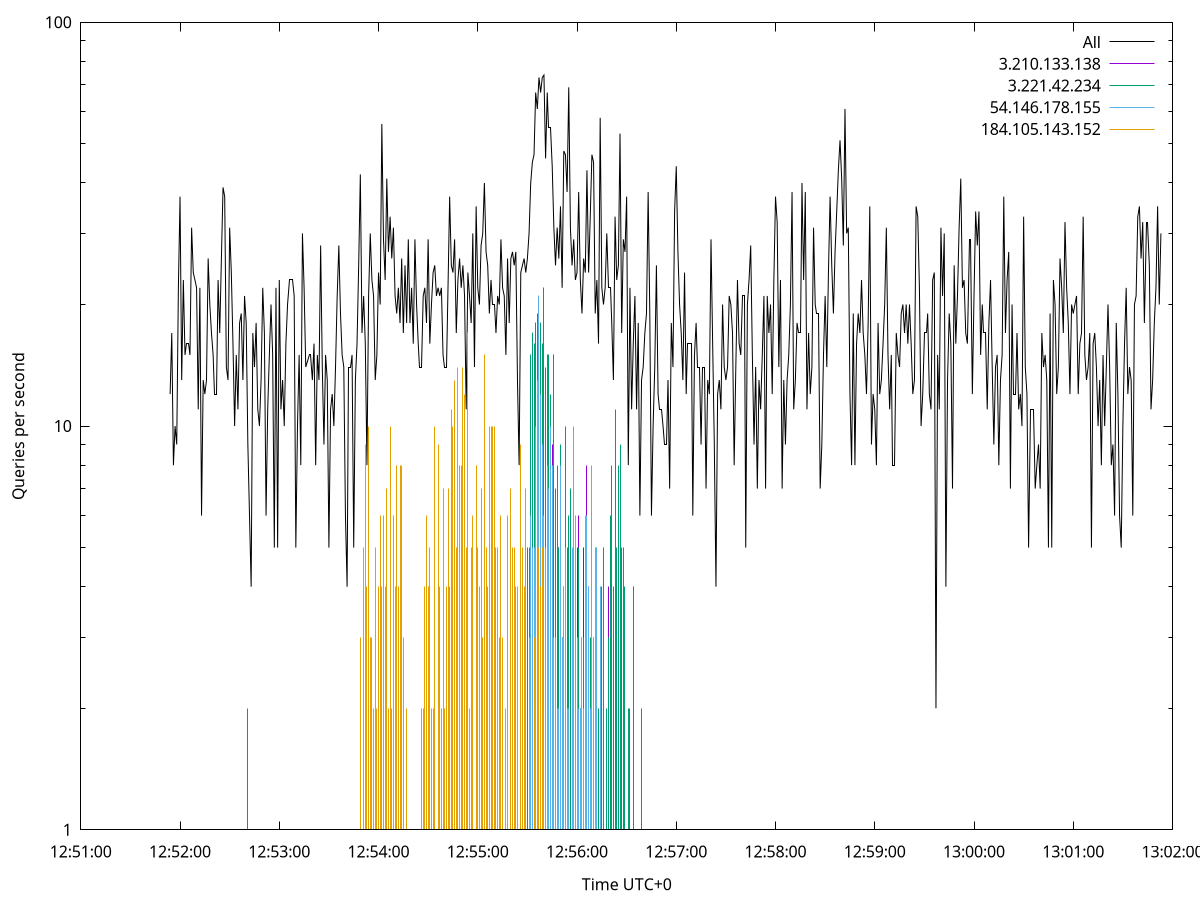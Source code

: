 set terminal pngcairo size 1024,768
set output 'Sun Jan  7 19:51:54 2024.png'
set ylabel 'Queries per second'
set xlabel 'Time UTC+0'
set xdata time
set timefmt "%s"
set log y
plot \
'-' using 1:2 linecolor 0 linetype 2 with lines title 'All', \
'-' using 1:2 linecolor 1 linetype 3 with impulses title "3.210.133.138", \
'-' using 1:2 linecolor 2 linetype 3 with impulses title "3.221.42.234", \
'-' using 1:2 linecolor 3 linetype 3 with impulses title "54.146.178.155", \
'-' using 1:2 linecolor 4 linetype 3 with impulses title "184.105.143.152"
1704631914 12
1704631915 17
1704631916 8
1704631917 10
1704631918 9
1704631919 22
1704631920 37
1704631921 13
1704631922 23
1704631923 15
1704631924 16
1704631925 16
1704631926 15
1704631927 31
1704631928 24
1704631929 23
1704631930 22
1704631931 11
1704631932 22
1704631933 6
1704631934 13
1704631935 12
1704631936 13
1704631937 26
1704631938 20
1704631939 17
1704631940 15
1704631941 12
1704631942 12
1704631943 23
1704631944 17
1704631945 26
1704631946 39
1704631947 37
1704631948 14
1704631949 13
1704631950 31
1704631951 24
1704631952 16
1704631953 10
1704631954 15
1704631955 11
1704631956 18
1704631957 19
1704631958 13
1704631959 21
1704631960 18
1704631961 9
1704631962 6
1704631963 4
1704631964 17
1704631965 14
1704631966 18
1704631967 11
1704631968 10
1704631969 13
1704631970 22
1704631971 17
1704631972 6
1704631973 11
1704631974 15
1704631975 20
1704631976 15
1704631977 5
1704631978 22
1704631979 5
1704631980 23
1704631981 11
1704631982 13
1704631983 10
1704631984 16
1704631985 20
1704631986 23
1704631987 23
1704631988 23
1704631989 21
1704631990 5
1704631991 10
1704631992 15
1704631993 8
1704631994 30
1704631995 22
1704631996 14
1704631998 15
1704631999 15
1704632000 13
1704632001 16
1704632002 8
1704632003 15
1704632004 13
1704632005 28
1704632006 14
1704632007 9
1704632008 15
1704632009 13
1704632010 5
1704632011 11
1704632012 12
1704632013 10
1704632014 14
1704632015 21
1704632016 28
1704632017 19
1704632018 15
1704632019 14
1704632020 6
1704632021 4
1704632022 14
1704632023 14
1704632024 15
1704632025 5
1704632026 13
1704632027 16
1704632028 25
1704632029 42
1704632030 17
1704632031 21
1704632032 16
1704632033 8
1704632034 21
1704632035 30
1704632036 23
1704632037 21
1704632038 13
1704632039 15
1704632040 24
1704632041 20
1704632042 56
1704632043 29
1704632044 23
1704632045 41
1704632046 27
1704632047 33
1704632048 26
1704632049 31
1704632050 21
1704632051 19
1704632052 22
1704632053 18
1704632054 26
1704632055 17
1704632056 25
1704632057 18
1704632058 29
1704632059 18
1704632060 22
1704632061 16
1704632062 29
1704632063 20
1704632064 16
1704632065 14
1704632066 14
1704632067 21
1704632068 22
1704632069 18
1704632070 29
1704632071 16
1704632072 20
1704632073 24
1704632074 25
1704632075 21
1704632076 22
1704632077 21
1704632078 22
1704632079 15
1704632080 14
1704632081 14
1704632082 22
1704632083 37
1704632084 25
1704632085 24
1704632086 29
1704632087 17
1704632088 23
1704632089 26
1704632090 22
1704632091 25
1704632092 21
1704632093 11
1704632094 24
1704632095 21
1704632096 18
1704632097 30
1704632098 14
1704632099 35
1704632100 22
1704632101 20
1704632102 28
1704632103 30
1704632104 40
1704632105 27
1704632106 25
1704632107 19
1704632108 23
1704632109 20
1704632110 20
1704632111 17
1704632112 21
1704632113 20
1704632114 29
1704632115 22
1704632116 21
1704632117 15
1704632118 26
1704632119 18
1704632120 26
1704632121 27
1704632122 25
1704632123 27
1704632124 13
1704632125 8
1704632126 24
1704632127 25
1704632128 26
1704632129 24
1704632130 26
1704632131 30
1704632132 40
1704632133 45
1704632134 47
1704632135 67
1704632136 61
1704632137 73
1704632138 67
1704632139 73
1704632140 74
1704632141 46
1704632142 67
1704632143 55
1704632144 55
1704632145 44
1704632146 31
1704632147 25
1704632148 31
1704632149 26
1704632150 35
1704632151 22
1704632152 48
1704632153 47
1704632154 38
1704632155 69
1704632156 31
1704632157 25
1704632158 29
1704632159 23
1704632160 24
1704632161 38
1704632162 23
1704632163 19
1704632164 26
1704632165 24
1704632166 43
1704632167 24
1704632168 33
1704632169 47
1704632170 45
1704632171 19
1704632172 23
1704632173 16
1704632174 58
1704632175 22
1704632176 20
1704632177 22
1704632178 30
1704632179 22
1704632180 22
1704632181 18
1704632182 13
1704632183 33
1704632184 23
1704632185 25
1704632186 53
1704632187 17
1704632188 29
1704632189 27
1704632190 37
1704632191 8
1704632192 22
1704632193 11
1704632194 16
1704632195 21
1704632196 11
1704632197 18
1704632198 6
1704632199 13
1704632200 14
1704632201 17
1704632202 19
1704632203 38
1704632204 19
1704632205 6
1704632206 10
1704632207 14
1704632208 25
1704632209 12
1704632210 11
1704632211 11
1704632212 10
1704632213 9
1704632214 9
1704632215 13
1704632216 7
1704632217 18
1704632218 14
1704632219 34
1704632220 44
1704632221 27
1704632222 20
1704632223 17
1704632224 13
1704632225 24
1704632226 12
1704632227 16
1704632228 16
1704632229 16
1704632230 6
1704632231 15
1704632232 18
1704632233 14
1704632234 14
1704632235 9
1704632236 14
1704632237 14
1704632238 7
1704632239 13
1704632240 12
1704632241 29
1704632242 16
1704632243 9
1704632244 4
1704632245 12
1704632246 13
1704632247 11
1704632248 20
1704632249 14
1704632250 13
1704632251 14
1704632252 21
1704632253 20
1704632254 17
1704632255 8
1704632256 14
1704632257 23
1704632258 16
1704632259 15
1704632260 21
1704632261 21
1704632262 5
1704632263 20
1704632264 23
1704632265 28
1704632266 15
1704632267 9
1704632268 14
1704632269 7
1704632270 13
1704632271 11
1704632272 15
1704632273 21
1704632274 7
1704632275 21
1704632276 17
1704632277 20
1704632278 12
1704632279 23
1704632280 37
1704632281 32
1704632282 14
1704632283 23
1704632284 7
1704632285 13
1704632286 9
1704632287 13
1704632288 15
1704632289 20
1704632290 38
1704632291 11
1704632292 13
1704632293 18
1704632294 17
1704632295 17
1704632296 40
1704632297 23
1704632298 38
1704632299 11
1704632300 17
1704632301 12
1704632302 14
1704632303 31
1704632304 20
1704632305 19
1704632306 19
1704632307 7
1704632308 9
1704632309 15
1704632310 21
1704632311 14
1704632312 24
1704632313 37
1704632314 25
1704632315 19
1704632316 27
1704632317 34
1704632318 43
1704632319 51
1704632320 41
1704632321 28
1704632322 61
1704632323 30
1704632324 31
1704632325 12
1704632326 8
1704632327 19
1704632328 8
1704632329 16
1704632330 19
1704632331 17
1704632332 23
1704632333 17
1704632334 15
1704632335 12
1704632336 18
1704632337 35
1704632338 9
1704632339 12
1704632340 11
1704632341 8
1704632342 18
1704632343 12
1704632344 13
1704632345 16
1704632346 20
1704632347 31
1704632348 15
1704632349 11
1704632350 15
1704632351 8
1704632352 8
1704632353 17
1704632354 15
1704632355 14
1704632356 19
1704632357 20
1704632358 17
1704632359 20
1704632360 16
1704632361 20
1704632362 16
1704632363 12
1704632364 13
1704632365 35
1704632366 33
1704632367 22
1704632368 10
1704632369 12
1704632370 17
1704632371 17
1704632372 19
1704632373 12
1704632374 11
1704632375 23
1704632376 24
1704632377 2
1704632378 15
1704632379 11
1704632380 31
1704632381 21
1704632382 30
1704632383 4
1704632384 13
1704632385 19
1704632386 16
1704632387 7
1704632388 25
1704632389 16
1704632390 21
1704632391 31
1704632392 41
1704632393 22
1704632394 23
1704632395 17
1704632396 16
1704632397 29
1704632398 29
1704632399 12
1704632400 21
1704632401 34
1704632402 28
1704632403 34
1704632404 15
1704632405 20
1704632406 17
1704632407 17
1704632408 11
1704632409 18
1704632410 23
1704632411 14
1704632412 9
1704632413 14
1704632414 15
1704632415 8
1704632416 13
1704632417 15
1704632418 37
1704632419 17
1704632420 23
1704632421 27
1704632422 7
1704632423 20
1704632424 12
1704632425 12
1704632426 17
1704632427 11
1704632428 12
1704632429 10
1704632430 33
1704632431 14
1704632432 12
1704632433 5
1704632434 11
1704632435 11
1704632436 11
1704632437 7
1704632438 8
1704632439 9
1704632440 7
1704632441 17
1704632442 14
1704632443 15
1704632444 13
1704632445 5
1704632446 19
1704632447 5
1704632448 23
1704632449 20
1704632450 12
1704632451 14
1704632452 26
1704632453 22
1704632454 17
1704632455 32
1704632456 22
1704632457 18
1704632458 12
1704632459 20
1704632460 19
1704632461 20
1704632462 21
1704632463 12
1704632464 16
1704632465 17
1704632466 33
1704632467 15
1704632468 13
1704632469 14
1704632470 17
1704632471 5
1704632472 16
1704632473 17
1704632474 14
1704632475 10
1704632476 13
1704632477 8
1704632478 15
1704632479 10
1704632480 14
1704632481 20
1704632482 14
1704632483 8
1704632484 9
1704632485 6
1704632486 18
1704632487 12
1704632488 6
1704632489 5
1704632490 10
1704632491 16
1704632492 22
1704632493 12
1704632494 14
1704632495 13
1704632496 6
1704632497 20
1704632498 21
1704632499 33
1704632500 35
1704632501 26
1704632502 32
1704632503 18
1704632504 32
1704632505 32
1704632506 25
1704632507 11
1704632508 13
1704632509 18
1704632510 22
1704632511 35
1704632512 20
1704632513 30

e
1704632022 1
1704632130 1
1704632131 4
1704632132 4
1704632133 8
1704632134 9
1704632135 8
1704632136 6
1704632137 8
1704632138 4
1704632139 12
1704632140 12
1704632141 10
1704632142 11
1704632143 8
1704632144 11
1704632145 9
1704632146 6
1704632147 3
1704632148 4
1704632149 5
1704632150 3
1704632151 3
1704632152 2
1704632153 6
1704632154 1
1704632155 5
1704632156 2
1704632157 2
1704632158 2
1704632159 4
1704632160 5
1704632161 6
1704632162 2
1704632163 3
1704632164 5
1704632165 5
1704632166 8
1704632167 4
1704632169 2
1704632170 2
1704632171 2
1704632173 1
1704632174 3
1704632175 3
1704632177 1
1704632179 4
1704632181 1
1704632182 1
1704632183 1

e
1704631960 1
1704631961 2
1704631983 1
1704632032 1
1704632129 5
1704632130 5
1704632131 5
1704632132 15
1704632133 17
1704632134 16
1704632135 18
1704632136 19
1704632137 9
1704632138 18
1704632139 16
1704632140 22
1704632141 14
1704632142 15
1704632143 15
1704632144 12
1704632145 8
1704632146 15
1704632147 7
1704632148 8
1704632149 5
1704632150 9
1704632151 3
1704632152 4
1704632153 10
1704632154 5
1704632155 6
1704632156 7
1704632157 3
1704632158 4
1704632160 2
1704632161 5
1704632162 2
1704632163 1
1704632164 3
1704632165 2
1704632166 2
1704632167 1
1704632168 3
1704632169 4
1704632170 3
1704632171 1
1704632172 5
1704632173 2
1704632174 1
1704632175 4
1704632176 5
1704632177 1
1704632178 2
1704632179 3
1704632180 6
1704632181 8
1704632182 4
1704632183 11
1704632184 5
1704632185 8
1704632186 9
1704632187 5
1704632188 5
1704632189 4
1704632190 1
1704632191 2
1704632192 2
1704632194 4
1704632199 2
1704632204 1
1704632205 1
1704632500 1

e
1704632131 3
1704632132 6
1704632133 5
1704632134 5
1704632135 10
1704632136 13
1704632137 21
1704632138 12
1704632139 9
1704632140 6
1704632141 5
1704632142 8
1704632143 7
1704632144 10
1704632145 8
1704632146 3
1704632147 3
1704632148 2
1704632149 2
1704632150 8
1704632151 3
1704632152 4
1704632153 5
1704632154 2
1704632155 2
1704632157 5
1704632158 10
1704632159 6
1704632160 3
1704632161 2
1704632162 2
1704632163 3
1704632164 2
1704632165 6
1704632166 6
1704632167 4
1704632168 2
1704632169 8
1704632170 3
1704632171 5
1704632172 5
1704632174 4

e
1704632029 3
1704632030 1
1704632031 5
1704632032 9
1704632033 4
1704632034 10
1704632035 3
1704632036 3
1704632037 2
1704632038 5
1704632039 2
1704632040 4
1704632041 6
1704632042 4
1704632043 6
1704632044 4
1704632045 7
1704632046 2
1704632047 10
1704632048 2
1704632049 6
1704632050 4
1704632051 8
1704632052 4
1704632053 8
1704632054 8
1704632055 3
1704632056 1
1704632057 2
1704632058 1
1704632064 1
1704632066 2
1704632067 2
1704632068 4
1704632069 6
1704632070 4
1704632071 5
1704632072 2
1704632073 2
1704632074 10
1704632075 1
1704632076 9
1704632077 4
1704632078 2
1704632079 7
1704632080 2
1704632081 4
1704632082 7
1704632083 4
1704632084 11
1704632085 10
1704632086 13
1704632087 5
1704632088 14
1704632089 8
1704632090 8
1704632091 14
1704632092 12
1704632093 5
1704632094 17
1704632095 2
1704632096 5
1704632097 6
1704632098 1
1704632099 8
1704632100 5
1704632101 4
1704632102 7
1704632103 3
1704632104 15
1704632105 5
1704632106 4
1704632107 10
1704632108 10
1704632109 10
1704632110 10
1704632111 5
1704632112 5
1704632113 3
1704632114 6
1704632115 3
1704632116 1
1704632117 2
1704632118 6
1704632119 1
1704632120 7
1704632121 5
1704632122 5
1704632123 4
1704632124 4
1704632125 1
1704632126 9
1704632127 5
1704632128 4
1704632129 7
1704632131 2
1704632134 3
1704632135 3
1704632136 3
1704632137 5
1704632138 4
1704632139 5
1704632140 2
1704632141 1
1704632142 4
1704632148 1
1704632160 1

e
